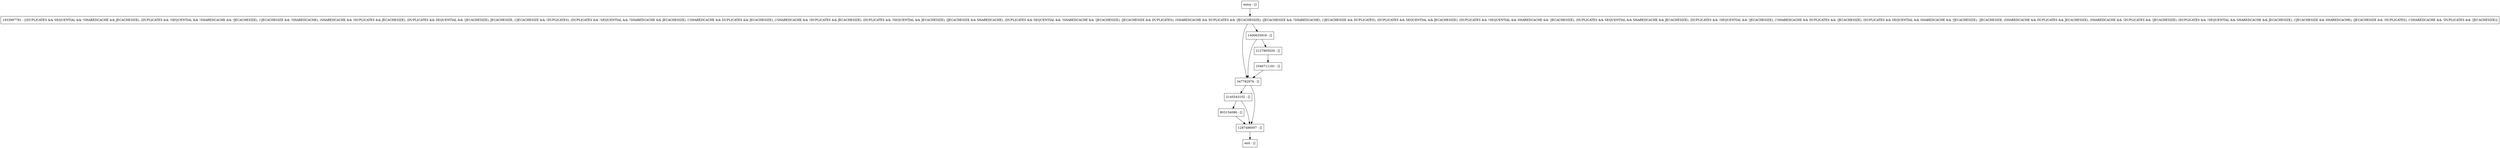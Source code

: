 digraph addToMainCache {
node [shape=record];
347782976 [label="347782976 - []"];
entry [label="entry - []"];
exit [label="exit - []"];
1046711181 [label="1046711181 - []"];
2145543102 [label="2145543102 - []"];
803154086 [label="803154086 - []"];
1933997781 [label="1933997781 - [(DUPLICATES && SEQUENTIAL && !SHAREDCACHE && JECACHESIZE), (DUPLICATES && !SEQUENTIAL && !SHAREDCACHE && !JECACHESIZE), (!JECACHESIZE && !SHAREDCACHE), (SHAREDCACHE && !DUPLICATES && JECACHESIZE), (DUPLICATES && SEQUENTIAL && !JECACHESIZE), JECACHESIZE, (!JECACHESIZE && !DUPLICATES), (DUPLICATES && !SEQUENTIAL && !SHAREDCACHE && JECACHESIZE), (!SHAREDCACHE && DUPLICATES && JECACHESIZE), (!SHAREDCACHE && !DUPLICATES && JECACHESIZE), (DUPLICATES && !SEQUENTIAL && JECACHESIZE), (JECACHESIZE && SHAREDCACHE), (DUPLICATES && SEQUENTIAL && !SHAREDCACHE && !JECACHESIZE), (JECACHESIZE && DUPLICATES), (SHAREDCACHE && DUPLICATES && !JECACHESIZE), (JECACHESIZE && !SHAREDCACHE), (!JECACHESIZE && DUPLICATES), (DUPLICATES && SEQUENTIAL && JECACHESIZE), (DUPLICATES && !SEQUENTIAL && SHAREDCACHE && !JECACHESIZE), (DUPLICATES && SEQUENTIAL && SHAREDCACHE && JECACHESIZE), (DUPLICATES && !SEQUENTIAL && !JECACHESIZE), (!SHAREDCACHE && DUPLICATES && !JECACHESIZE), (DUPLICATES && SEQUENTIAL && SHAREDCACHE && !JECACHESIZE), !JECACHESIZE, (SHAREDCACHE && DUPLICATES && JECACHESIZE), (SHAREDCACHE && !DUPLICATES && !JECACHESIZE), (DUPLICATES && !SEQUENTIAL && SHAREDCACHE && JECACHESIZE), (!JECACHESIZE && SHAREDCACHE), (JECACHESIZE && !DUPLICATES), (!SHAREDCACHE && !DUPLICATES && !JECACHESIZE)]"];
1400635919 [label="1400635919 - []"];
2127805020 [label="2127805020 - []"];
1287486007 [label="1287486007 - []"];
entry;
exit;
347782976 -> 2145543102;
347782976 -> 1287486007;
entry -> 1933997781;
1046711181 -> 347782976;
2145543102 -> 803154086;
2145543102 -> 1287486007;
803154086 -> 1287486007;
1933997781 -> 347782976;
1933997781 -> 1400635919;
1400635919 -> 347782976;
1400635919 -> 2127805020;
2127805020 -> 1046711181;
1287486007 -> exit;
}
